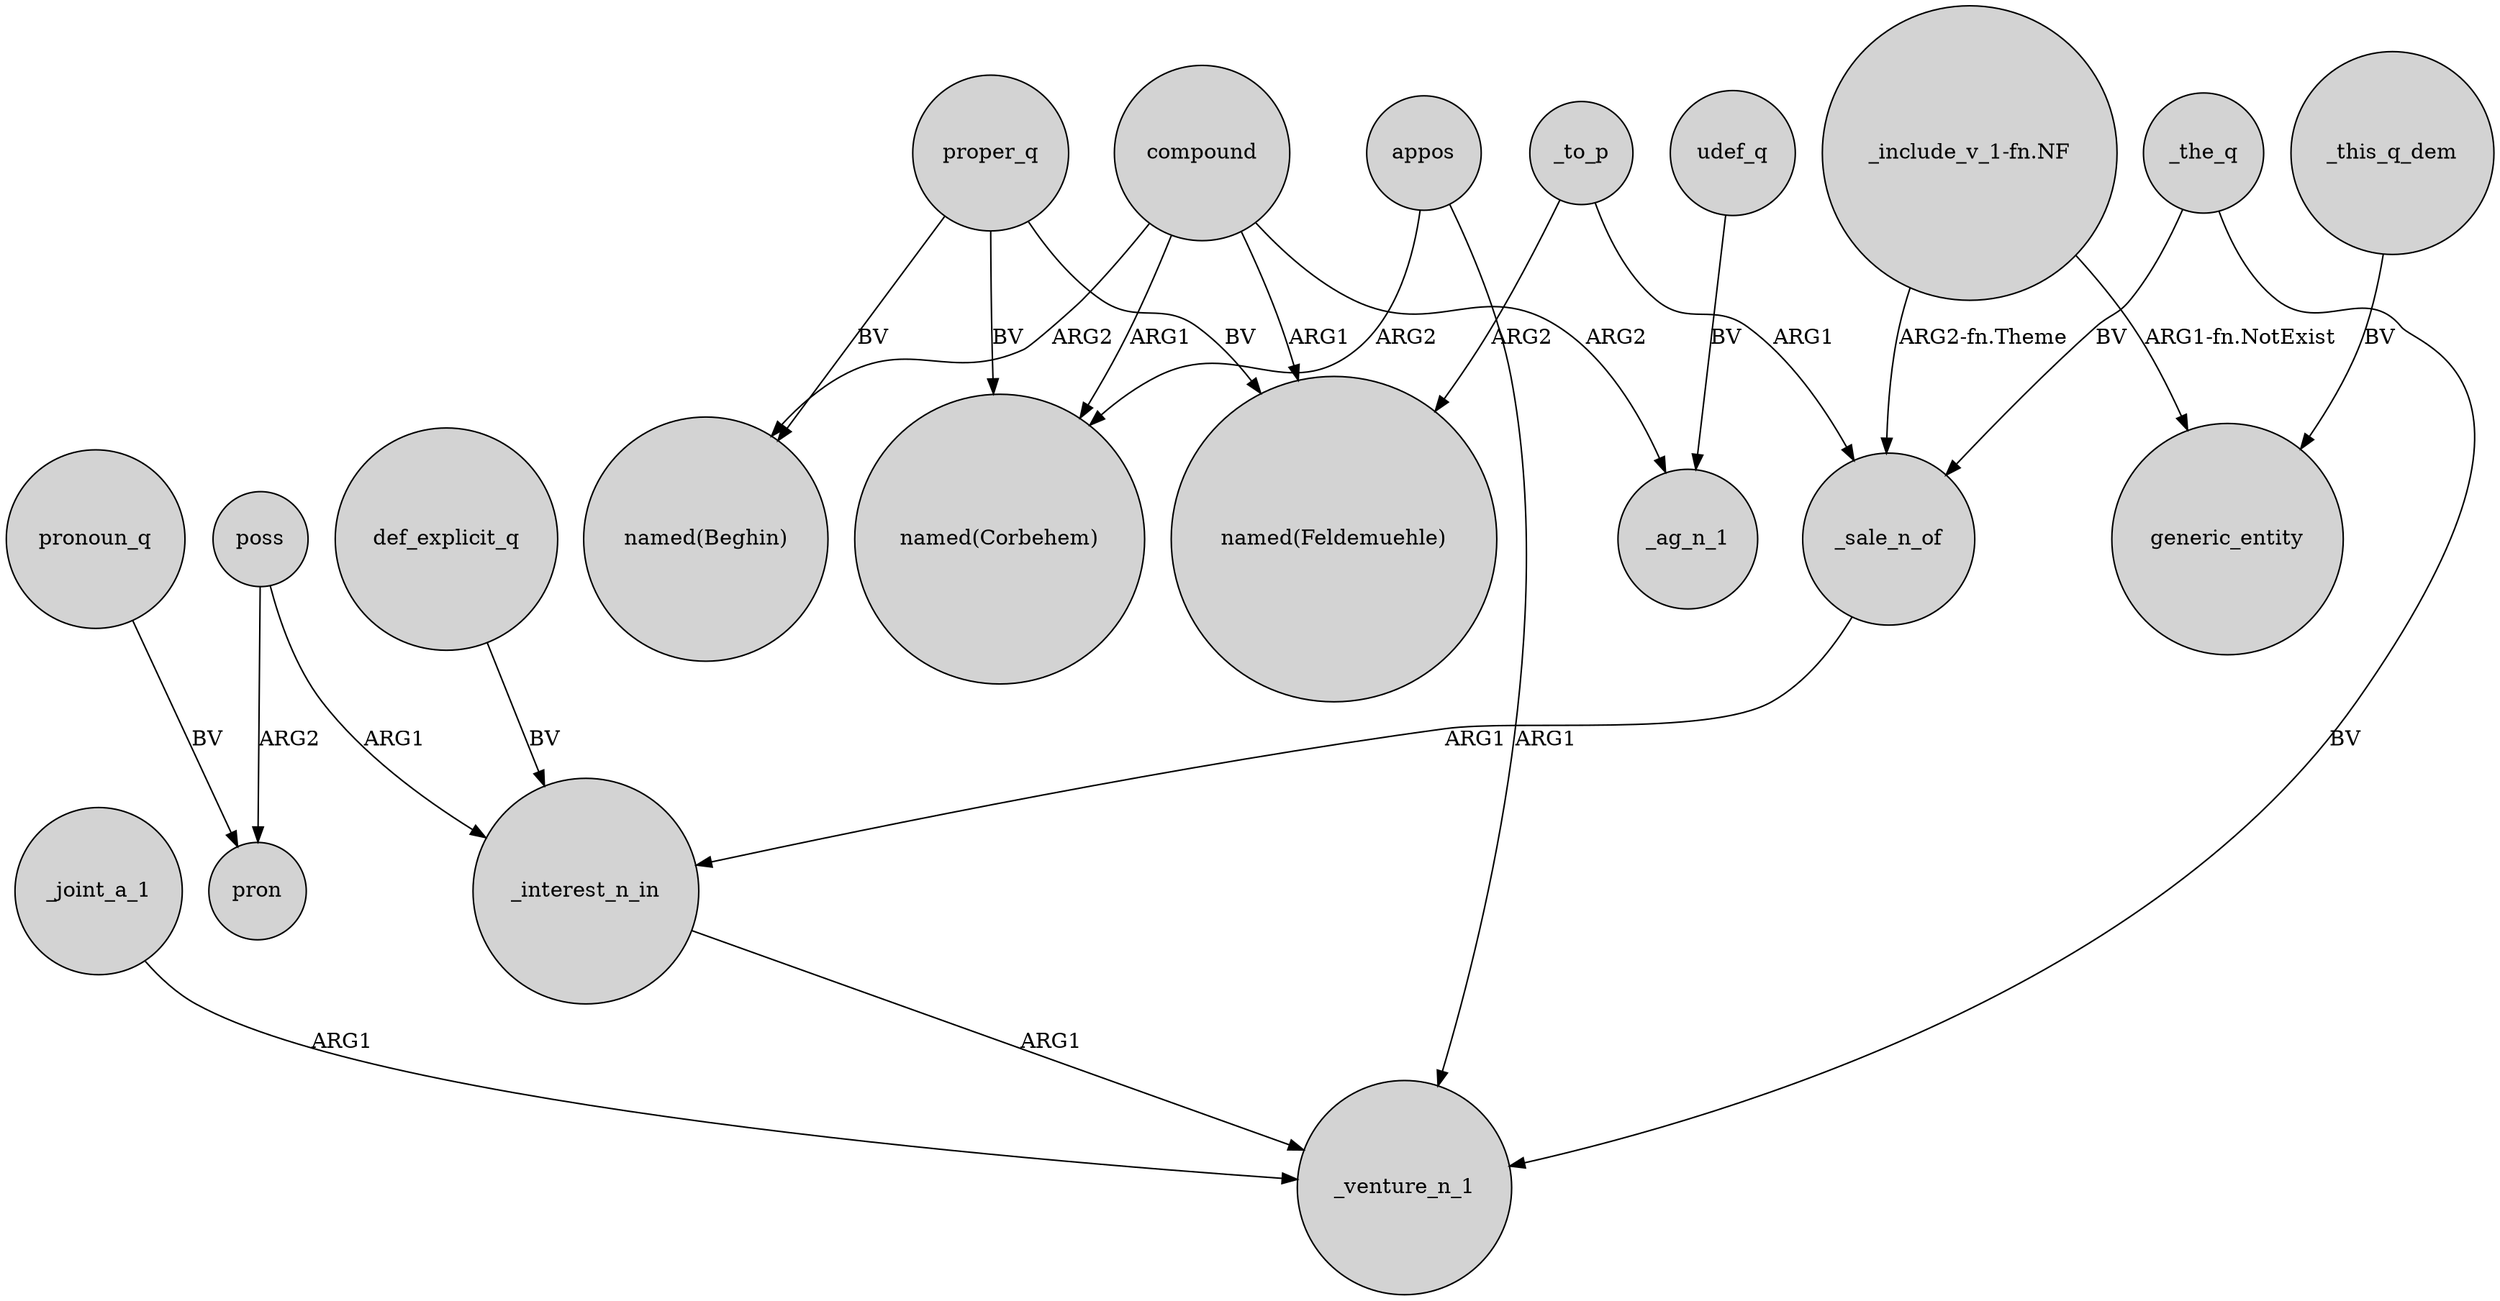 digraph {
	node [shape=circle style=filled]
	_joint_a_1 -> _venture_n_1 [label=ARG1]
	proper_q -> "named(Feldemuehle)" [label=BV]
	compound -> "named(Corbehem)" [label=ARG1]
	poss -> pron [label=ARG2]
	def_explicit_q -> _interest_n_in [label=BV]
	compound -> "named(Beghin)" [label=ARG2]
	_sale_n_of -> _interest_n_in [label=ARG1]
	proper_q -> "named(Beghin)" [label=BV]
	appos -> _venture_n_1 [label=ARG1]
	_to_p -> _sale_n_of [label=ARG1]
	udef_q -> _ag_n_1 [label=BV]
	compound -> _ag_n_1 [label=ARG2]
	"_include_v_1-fn.NF" -> _sale_n_of [label="ARG2-fn.Theme"]
	pronoun_q -> pron [label=BV]
	_to_p -> "named(Feldemuehle)" [label=ARG2]
	_the_q -> _sale_n_of [label=BV]
	_this_q_dem -> generic_entity [label=BV]
	compound -> "named(Feldemuehle)" [label=ARG1]
	"_include_v_1-fn.NF" -> generic_entity [label="ARG1-fn.NotExist"]
	_the_q -> _venture_n_1 [label=BV]
	appos -> "named(Corbehem)" [label=ARG2]
	_interest_n_in -> _venture_n_1 [label=ARG1]
	poss -> _interest_n_in [label=ARG1]
	proper_q -> "named(Corbehem)" [label=BV]
}

